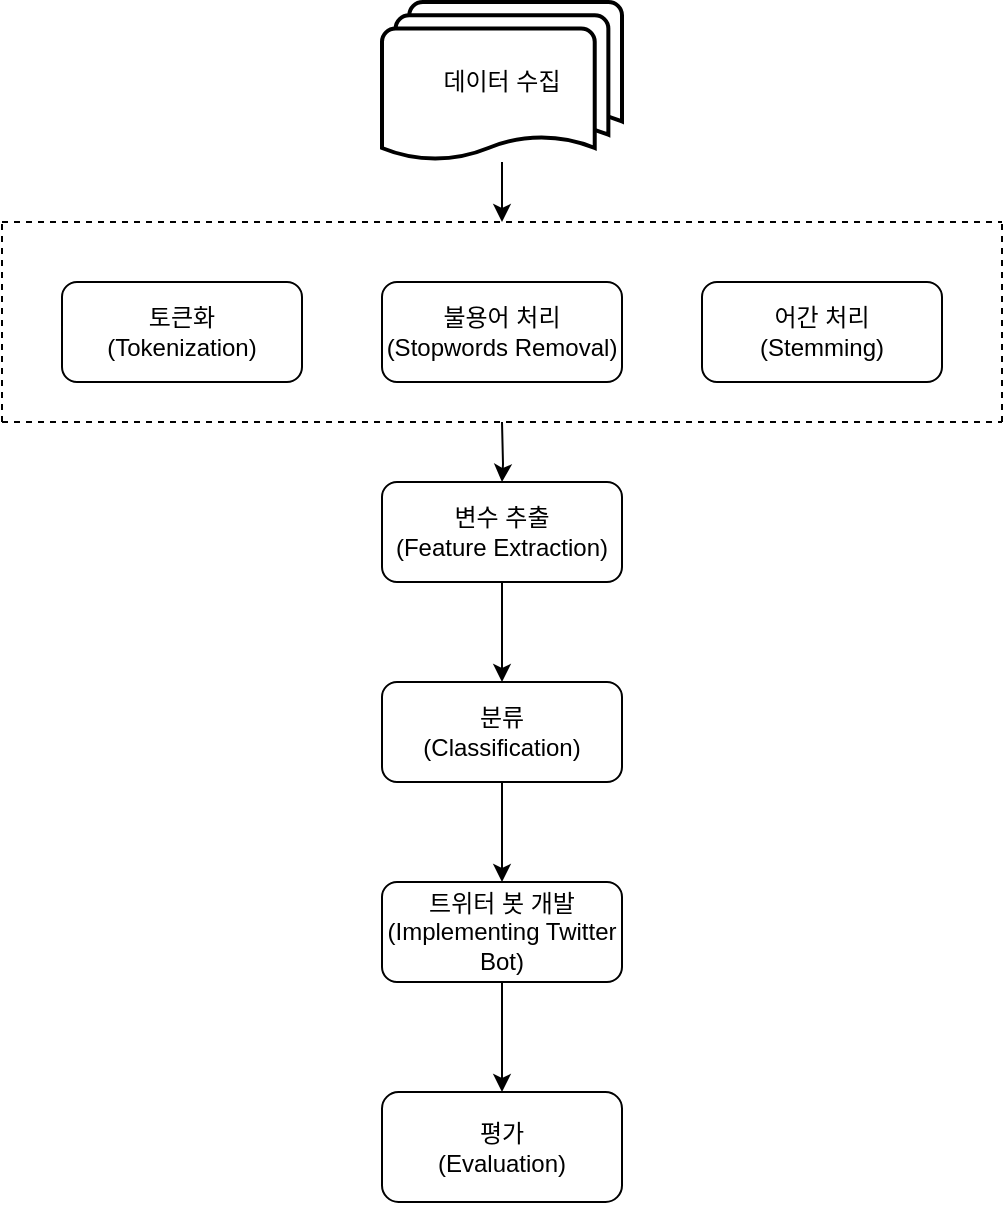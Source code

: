 <mxfile version="12.9.3" type="github"><diagram id="C5RBs43oDa-KdzZeNtuy" name="Page-1"><mxGraphModel dx="1379" dy="699" grid="1" gridSize="10" guides="1" tooltips="1" connect="1" arrows="1" fold="1" page="1" pageScale="1" pageWidth="827" pageHeight="1169" math="0" shadow="0"><root><mxCell id="WIyWlLk6GJQsqaUBKTNV-0"/><mxCell id="WIyWlLk6GJQsqaUBKTNV-1" parent="WIyWlLk6GJQsqaUBKTNV-0"/><mxCell id="WIyWlLk6GJQsqaUBKTNV-3" value="토큰화&lt;br&gt;(Tokenization)" style="rounded=1;whiteSpace=wrap;html=1;fontSize=12;glass=0;strokeWidth=1;shadow=0;" parent="WIyWlLk6GJQsqaUBKTNV-1" vertex="1"><mxGeometry x="40" y="180" width="120" height="50" as="geometry"/></mxCell><mxCell id="oYWXD70BbzFKp24_uWzP-28" value="" style="edgeStyle=orthogonalEdgeStyle;rounded=0;orthogonalLoop=1;jettySize=auto;html=1;" edge="1" parent="WIyWlLk6GJQsqaUBKTNV-1" target="oYWXD70BbzFKp24_uWzP-6"><mxGeometry relative="1" as="geometry"><mxPoint x="260" y="250" as="sourcePoint"/></mxGeometry></mxCell><mxCell id="oYWXD70BbzFKp24_uWzP-1" value="&lt;span style=&quot;white-space: normal&quot;&gt;불용어 처리&lt;/span&gt;&lt;br style=&quot;white-space: normal&quot;&gt;&lt;span style=&quot;white-space: normal&quot;&gt;(Stopwords Removal)&lt;/span&gt;" style="rounded=1;whiteSpace=wrap;html=1;" vertex="1" parent="WIyWlLk6GJQsqaUBKTNV-1"><mxGeometry x="200" y="180" width="120" height="50" as="geometry"/></mxCell><mxCell id="oYWXD70BbzFKp24_uWzP-3" value="어간 처리&lt;br&gt;(Stemming)" style="rounded=1;whiteSpace=wrap;html=1;" vertex="1" parent="WIyWlLk6GJQsqaUBKTNV-1"><mxGeometry x="360" y="180" width="120" height="50" as="geometry"/></mxCell><mxCell id="oYWXD70BbzFKp24_uWzP-12" value="" style="edgeStyle=orthogonalEdgeStyle;rounded=0;orthogonalLoop=1;jettySize=auto;html=1;" edge="1" parent="WIyWlLk6GJQsqaUBKTNV-1" source="oYWXD70BbzFKp24_uWzP-6" target="oYWXD70BbzFKp24_uWzP-8"><mxGeometry relative="1" as="geometry"/></mxCell><mxCell id="oYWXD70BbzFKp24_uWzP-6" value="변수 추출&lt;br&gt;(Feature Extraction)" style="rounded=1;whiteSpace=wrap;html=1;" vertex="1" parent="WIyWlLk6GJQsqaUBKTNV-1"><mxGeometry x="200" y="280" width="120" height="50" as="geometry"/></mxCell><mxCell id="oYWXD70BbzFKp24_uWzP-13" value="" style="edgeStyle=orthogonalEdgeStyle;rounded=0;orthogonalLoop=1;jettySize=auto;html=1;" edge="1" parent="WIyWlLk6GJQsqaUBKTNV-1" source="oYWXD70BbzFKp24_uWzP-8" target="oYWXD70BbzFKp24_uWzP-9"><mxGeometry relative="1" as="geometry"/></mxCell><mxCell id="oYWXD70BbzFKp24_uWzP-8" value="분류&lt;br&gt;(Classification)" style="rounded=1;whiteSpace=wrap;html=1;" vertex="1" parent="WIyWlLk6GJQsqaUBKTNV-1"><mxGeometry x="200" y="380" width="120" height="50" as="geometry"/></mxCell><mxCell id="oYWXD70BbzFKp24_uWzP-14" value="" style="edgeStyle=orthogonalEdgeStyle;rounded=0;orthogonalLoop=1;jettySize=auto;html=1;" edge="1" parent="WIyWlLk6GJQsqaUBKTNV-1" source="oYWXD70BbzFKp24_uWzP-9" target="oYWXD70BbzFKp24_uWzP-10"><mxGeometry relative="1" as="geometry"/></mxCell><mxCell id="oYWXD70BbzFKp24_uWzP-9" value="트위터 봇 개발&lt;br&gt;(Implementing Twitter Bot)" style="rounded=1;whiteSpace=wrap;html=1;" vertex="1" parent="WIyWlLk6GJQsqaUBKTNV-1"><mxGeometry x="200" y="480" width="120" height="50" as="geometry"/></mxCell><mxCell id="oYWXD70BbzFKp24_uWzP-10" value="평가&lt;br&gt;(Evaluation)" style="rounded=1;whiteSpace=wrap;html=1;" vertex="1" parent="WIyWlLk6GJQsqaUBKTNV-1"><mxGeometry x="200" y="585" width="120" height="55" as="geometry"/></mxCell><mxCell id="oYWXD70BbzFKp24_uWzP-27" value="" style="edgeStyle=orthogonalEdgeStyle;rounded=0;orthogonalLoop=1;jettySize=auto;html=1;" edge="1" parent="WIyWlLk6GJQsqaUBKTNV-1" source="oYWXD70BbzFKp24_uWzP-18"><mxGeometry relative="1" as="geometry"><mxPoint x="260" y="150" as="targetPoint"/></mxGeometry></mxCell><mxCell id="oYWXD70BbzFKp24_uWzP-18" value="&lt;span style=&quot;white-space: normal&quot;&gt;데이터 수집&lt;/span&gt;" style="strokeWidth=2;html=1;shape=mxgraph.flowchart.multi-document;whiteSpace=wrap;textDirection=ltr;labelBackgroundColor=#ffffff;labelPosition=center;verticalLabelPosition=middle;align=center;verticalAlign=middle;" vertex="1" parent="WIyWlLk6GJQsqaUBKTNV-1"><mxGeometry x="200" y="40" width="120" height="80" as="geometry"/></mxCell><mxCell id="oYWXD70BbzFKp24_uWzP-22" value="" style="endArrow=none;dashed=1;html=1;" edge="1" parent="WIyWlLk6GJQsqaUBKTNV-1"><mxGeometry width="50" height="50" relative="1" as="geometry"><mxPoint x="10" y="150" as="sourcePoint"/><mxPoint x="510" y="150" as="targetPoint"/></mxGeometry></mxCell><mxCell id="oYWXD70BbzFKp24_uWzP-23" value="" style="endArrow=none;dashed=1;html=1;" edge="1" parent="WIyWlLk6GJQsqaUBKTNV-1"><mxGeometry width="50" height="50" relative="1" as="geometry"><mxPoint x="10" y="250" as="sourcePoint"/><mxPoint x="10" y="150" as="targetPoint"/></mxGeometry></mxCell><mxCell id="oYWXD70BbzFKp24_uWzP-25" value="" style="endArrow=none;dashed=1;html=1;" edge="1" parent="WIyWlLk6GJQsqaUBKTNV-1"><mxGeometry width="50" height="50" relative="1" as="geometry"><mxPoint x="10" y="250" as="sourcePoint"/><mxPoint x="510" y="250" as="targetPoint"/><Array as="points"><mxPoint x="260" y="250"/></Array></mxGeometry></mxCell><mxCell id="oYWXD70BbzFKp24_uWzP-26" value="" style="endArrow=none;dashed=1;html=1;" edge="1" parent="WIyWlLk6GJQsqaUBKTNV-1"><mxGeometry width="50" height="50" relative="1" as="geometry"><mxPoint x="510" y="250" as="sourcePoint"/><mxPoint x="510" y="150" as="targetPoint"/></mxGeometry></mxCell></root></mxGraphModel></diagram></mxfile>